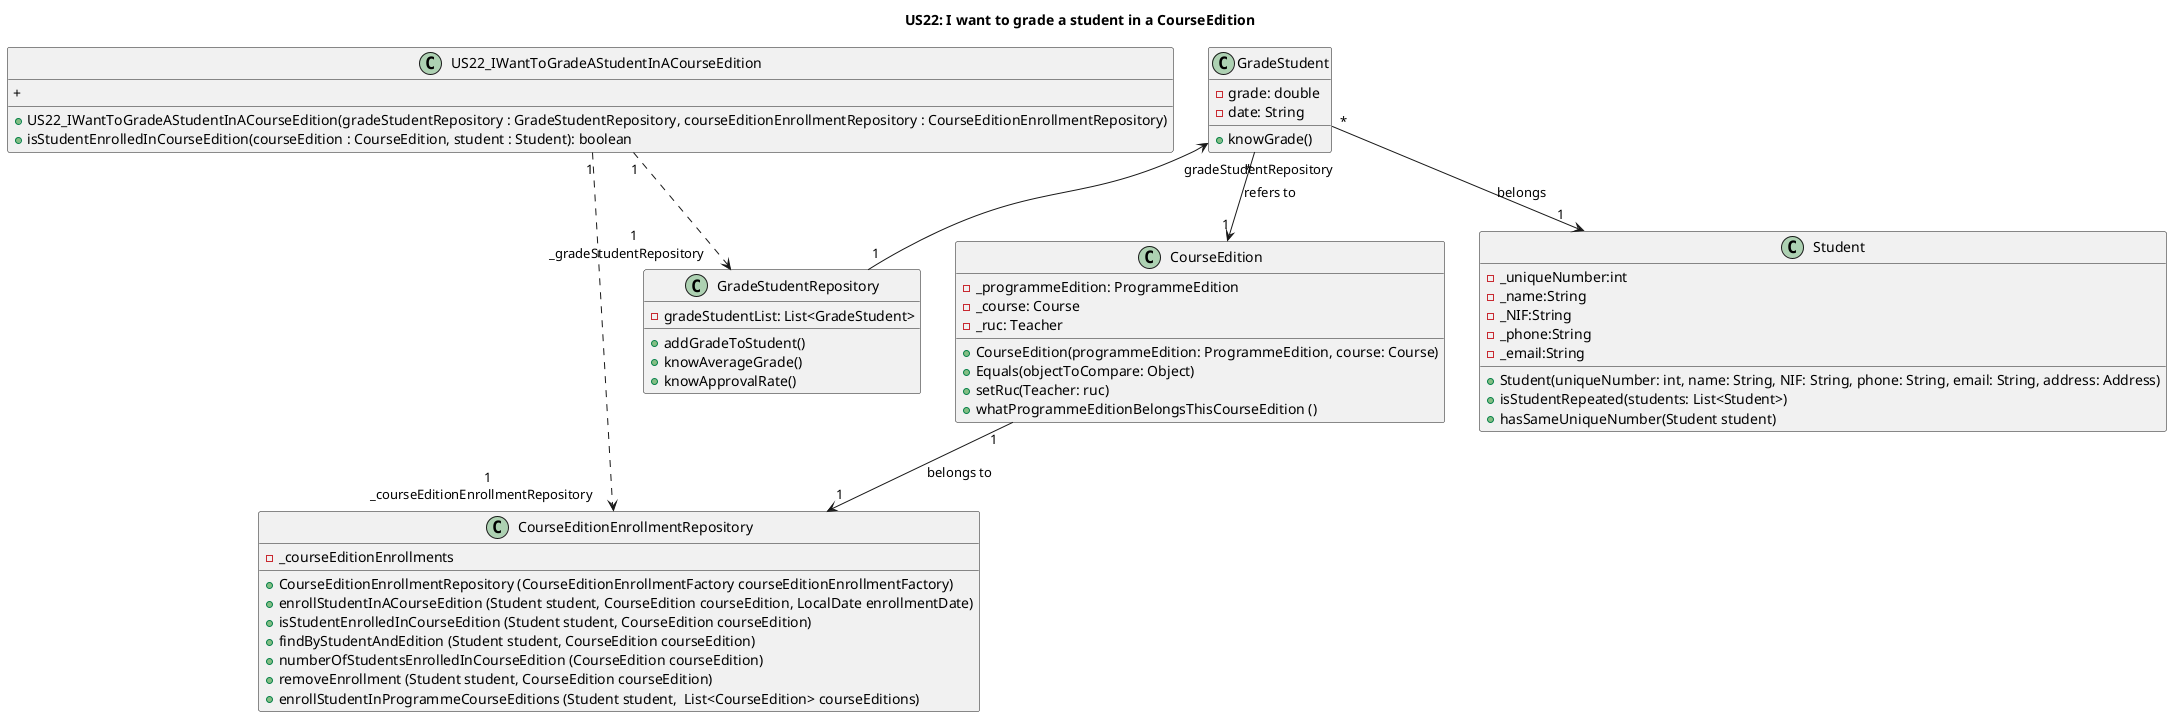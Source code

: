 @startuml
title US22: I want to grade a student in a CourseEdition
'left to right direction

class US22_IWantToGradeAStudentInACourseEdition {
    +US22_IWantToGradeAStudentInACourseEdition(gradeStudentRepository : GradeStudentRepository, courseEditionEnrollmentRepository : CourseEditionEnrollmentRepository)
    +isStudentEnrolledInCourseEdition(courseEdition : CourseEdition, student : Student): boolean
    +

}

class GradeStudent {
    -grade: double
    -date: String
    +knowGrade()
}

class GradeStudentRepository {
    -gradeStudentList: List<GradeStudent>
    +addGradeToStudent()
    +knowAverageGrade()
    +knowApprovalRate()
}

class Student {
    -_uniqueNumber:int
    -_name:String
    -_NIF:String
    -_phone:String
    -_email:String
    +Student(uniqueNumber: int, name: String, NIF: String, phone: String, email: String, address: Address)
    +isStudentRepeated(students: List<Student>)
    +hasSameUniqueNumber(Student student)
}

class CourseEdition {
    -_programmeEdition: ProgrammeEdition
    -_course: Course
    -_ruc: Teacher
    +CourseEdition(programmeEdition: ProgrammeEdition, course: Course)
    +Equals(objectToCompare: Object)
    +setRuc(Teacher: ruc)
    +whatProgrammeEditionBelongsThisCourseEdition ()
}

class CourseEditionEnrollmentRepository {
    -_courseEditionEnrollments
    +CourseEditionEnrollmentRepository (CourseEditionEnrollmentFactory courseEditionEnrollmentFactory)
    +enrollStudentInACourseEdition (Student student, CourseEdition courseEdition, LocalDate enrollmentDate)
    +isStudentEnrolledInCourseEdition (Student student, CourseEdition courseEdition)
    +findByStudentAndEdition (Student student, CourseEdition courseEdition)
    +numberOfStudentsEnrolledInCourseEdition (CourseEdition courseEdition)
    +removeEnrollment (Student student, CourseEdition courseEdition)
    +enrollStudentInProgrammeCourseEditions (Student student,  List<CourseEdition> courseEditions)
    }


GradeStudent "*" --> "1" Student: belongs
GradeStudent "*" --> "1" CourseEdition: refers to
CourseEdition "1" --> "1" CourseEditionEnrollmentRepository: belongs to

US22_IWantToGradeAStudentInACourseEdition "1" ..> "1\n_gradeStudentRepository    " GradeStudentRepository
GradeStudent "gradeStudentRepository" <-- "1" GradeStudentRepository
US22_IWantToGradeAStudentInACourseEdition "1" ..> "1\n_courseEditionEnrollmentRepository    " CourseEditionEnrollmentRepository
@enduml